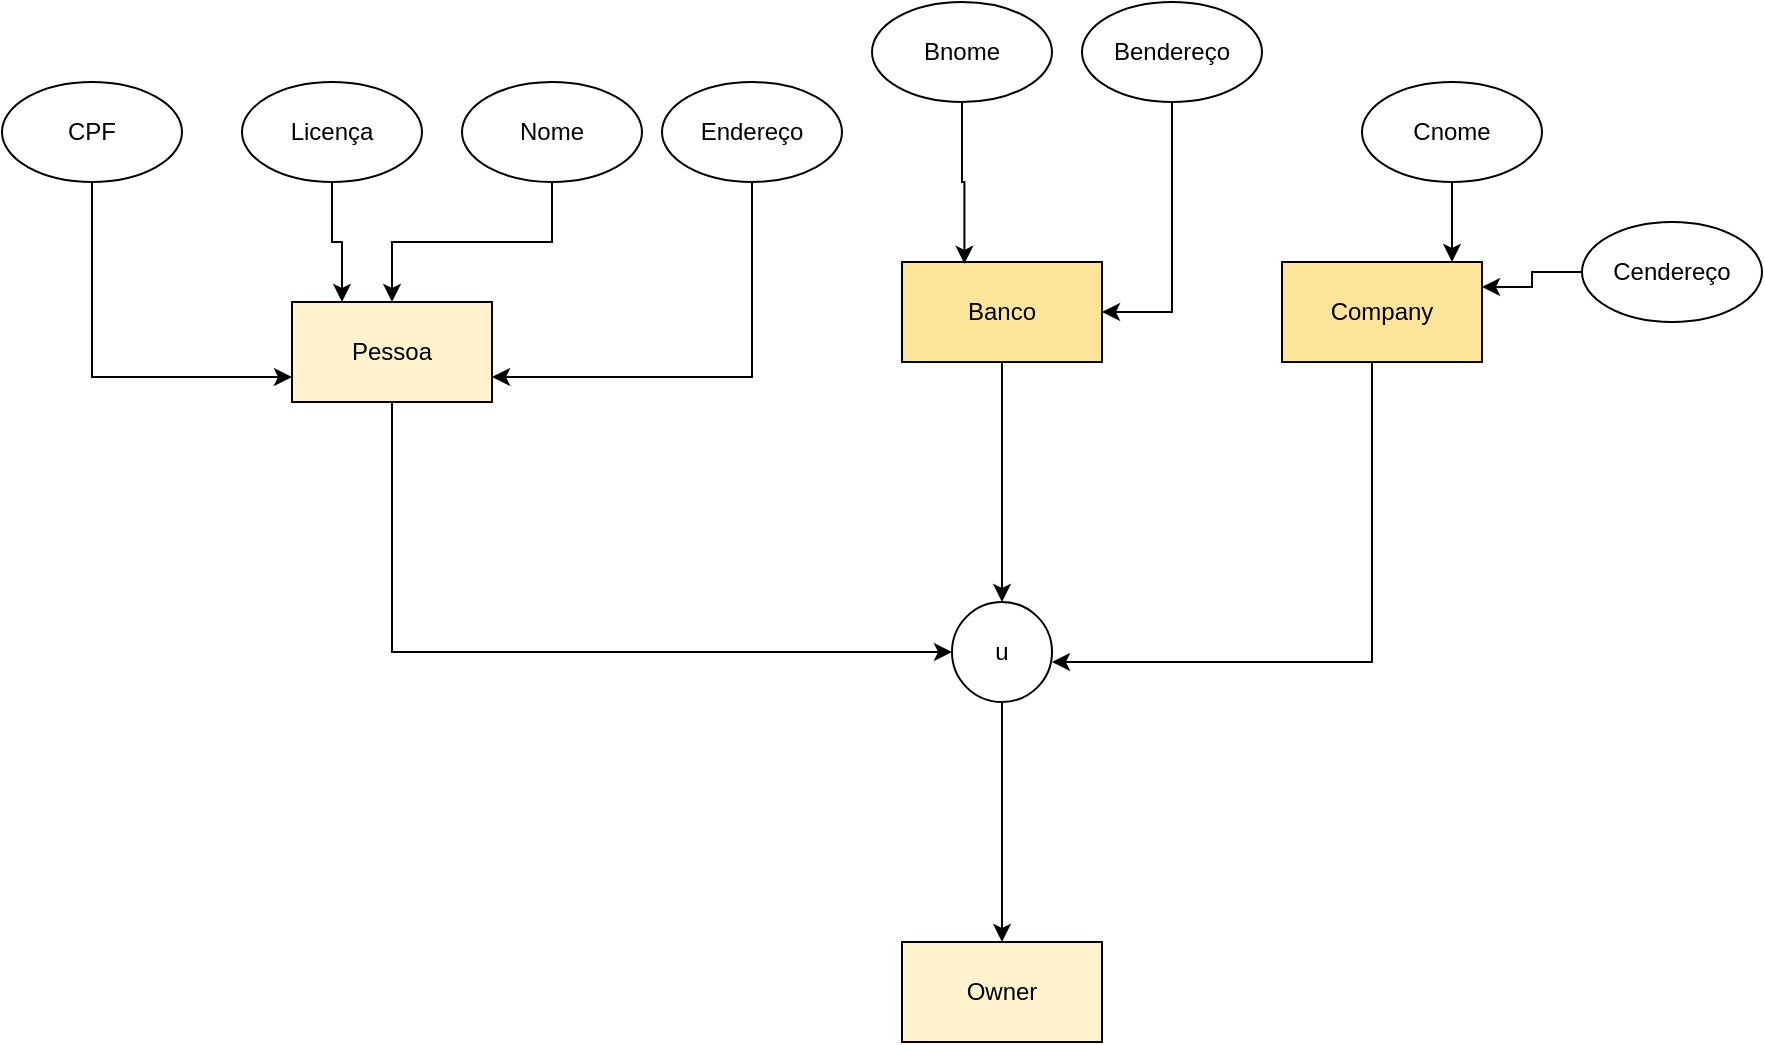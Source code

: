 <mxfile version="26.1.0">
  <diagram name="Página-1" id="wSkkp7BTBSVAgogr5LL1">
    <mxGraphModel dx="2327" dy="746" grid="1" gridSize="10" guides="1" tooltips="1" connect="1" arrows="1" fold="1" page="1" pageScale="1" pageWidth="827" pageHeight="1169" math="0" shadow="0">
      <root>
        <mxCell id="0" />
        <mxCell id="1" parent="0" />
        <mxCell id="1yPtZ_E6QyvTJHTA3R5b-12" style="edgeStyle=orthogonalEdgeStyle;rounded=0;orthogonalLoop=1;jettySize=auto;html=1;exitX=0.5;exitY=1;exitDx=0;exitDy=0;entryX=0.5;entryY=0;entryDx=0;entryDy=0;" edge="1" parent="1" source="DyeuLwuIHpsMSFXkWiEa-1" target="1yPtZ_E6QyvTJHTA3R5b-11">
          <mxGeometry relative="1" as="geometry" />
        </mxCell>
        <mxCell id="DyeuLwuIHpsMSFXkWiEa-1" value="u" style="ellipse;whiteSpace=wrap;html=1;aspect=fixed;" parent="1" vertex="1">
          <mxGeometry x="405" y="320" width="50" height="50" as="geometry" />
        </mxCell>
        <mxCell id="1yPtZ_E6QyvTJHTA3R5b-1" style="edgeStyle=orthogonalEdgeStyle;rounded=0;orthogonalLoop=1;jettySize=auto;html=1;exitX=0.5;exitY=1;exitDx=0;exitDy=0;entryX=0;entryY=0.5;entryDx=0;entryDy=0;" edge="1" parent="1" source="DyeuLwuIHpsMSFXkWiEa-2" target="DyeuLwuIHpsMSFXkWiEa-1">
          <mxGeometry relative="1" as="geometry" />
        </mxCell>
        <mxCell id="DyeuLwuIHpsMSFXkWiEa-2" value="Pessoa" style="rounded=0;whiteSpace=wrap;html=1;fillColor=light-dark(#FFF2CC,var(--ge-dark-color, #121212));" parent="1" vertex="1">
          <mxGeometry x="75" y="170" width="100" height="50" as="geometry" />
        </mxCell>
        <mxCell id="DyeuLwuIHpsMSFXkWiEa-5" style="edgeStyle=orthogonalEdgeStyle;rounded=0;orthogonalLoop=1;jettySize=auto;html=1;exitX=0.5;exitY=1;exitDx=0;exitDy=0;entryX=0.5;entryY=0;entryDx=0;entryDy=0;" parent="1" source="DyeuLwuIHpsMSFXkWiEa-3" target="DyeuLwuIHpsMSFXkWiEa-1" edge="1">
          <mxGeometry relative="1" as="geometry" />
        </mxCell>
        <mxCell id="DyeuLwuIHpsMSFXkWiEa-3" value="Banco" style="rounded=0;whiteSpace=wrap;html=1;fillColor=light-dark(#FFE599,var(--ge-dark-color, #121212));" parent="1" vertex="1">
          <mxGeometry x="380" y="150" width="100" height="50" as="geometry" />
        </mxCell>
        <mxCell id="DyeuLwuIHpsMSFXkWiEa-12" style="edgeStyle=orthogonalEdgeStyle;rounded=0;orthogonalLoop=1;jettySize=auto;html=1;exitX=0.5;exitY=1;exitDx=0;exitDy=0;" parent="1" edge="1">
          <mxGeometry relative="1" as="geometry">
            <mxPoint x="455" y="350" as="targetPoint" />
            <mxPoint x="615" y="200" as="sourcePoint" />
            <Array as="points">
              <mxPoint x="615" y="350" />
            </Array>
          </mxGeometry>
        </mxCell>
        <mxCell id="DyeuLwuIHpsMSFXkWiEa-4" value="Company" style="rounded=0;whiteSpace=wrap;html=1;fillColor=light-dark(#FFE599,var(--ge-dark-color, #121212));" parent="1" vertex="1">
          <mxGeometry x="570" y="150" width="100" height="50" as="geometry" />
        </mxCell>
        <mxCell id="DyeuLwuIHpsMSFXkWiEa-15" style="edgeStyle=orthogonalEdgeStyle;rounded=0;orthogonalLoop=1;jettySize=auto;html=1;exitX=0.5;exitY=1;exitDx=0;exitDy=0;entryX=0;entryY=0.75;entryDx=0;entryDy=0;" parent="1" source="DyeuLwuIHpsMSFXkWiEa-7" target="DyeuLwuIHpsMSFXkWiEa-2" edge="1">
          <mxGeometry relative="1" as="geometry" />
        </mxCell>
        <mxCell id="DyeuLwuIHpsMSFXkWiEa-7" value="CPF" style="ellipse;whiteSpace=wrap;html=1;" parent="1" vertex="1">
          <mxGeometry x="-70" y="60" width="90" height="50" as="geometry" />
        </mxCell>
        <mxCell id="DyeuLwuIHpsMSFXkWiEa-14" style="edgeStyle=orthogonalEdgeStyle;rounded=0;orthogonalLoop=1;jettySize=auto;html=1;exitX=0.5;exitY=1;exitDx=0;exitDy=0;entryX=0.5;entryY=0;entryDx=0;entryDy=0;" parent="1" source="DyeuLwuIHpsMSFXkWiEa-8" target="DyeuLwuIHpsMSFXkWiEa-2" edge="1">
          <mxGeometry relative="1" as="geometry" />
        </mxCell>
        <mxCell id="DyeuLwuIHpsMSFXkWiEa-8" value="Nome" style="ellipse;whiteSpace=wrap;html=1;" parent="1" vertex="1">
          <mxGeometry x="160" y="60" width="90" height="50" as="geometry" />
        </mxCell>
        <mxCell id="DyeuLwuIHpsMSFXkWiEa-16" style="edgeStyle=orthogonalEdgeStyle;rounded=0;orthogonalLoop=1;jettySize=auto;html=1;exitX=0.5;exitY=1;exitDx=0;exitDy=0;entryX=1;entryY=0.75;entryDx=0;entryDy=0;" parent="1" source="DyeuLwuIHpsMSFXkWiEa-9" target="DyeuLwuIHpsMSFXkWiEa-2" edge="1">
          <mxGeometry relative="1" as="geometry">
            <mxPoint x="220" y="200" as="targetPoint" />
          </mxGeometry>
        </mxCell>
        <mxCell id="DyeuLwuIHpsMSFXkWiEa-9" value="Endereço" style="ellipse;whiteSpace=wrap;html=1;" parent="1" vertex="1">
          <mxGeometry x="260" y="60" width="90" height="50" as="geometry" />
        </mxCell>
        <mxCell id="DyeuLwuIHpsMSFXkWiEa-18" style="edgeStyle=orthogonalEdgeStyle;rounded=0;orthogonalLoop=1;jettySize=auto;html=1;exitX=0.5;exitY=1;exitDx=0;exitDy=0;entryX=0.25;entryY=0;entryDx=0;entryDy=0;" parent="1" source="DyeuLwuIHpsMSFXkWiEa-17" target="DyeuLwuIHpsMSFXkWiEa-2" edge="1">
          <mxGeometry relative="1" as="geometry">
            <Array as="points">
              <mxPoint x="95" y="140" />
              <mxPoint x="100" y="140" />
            </Array>
          </mxGeometry>
        </mxCell>
        <mxCell id="DyeuLwuIHpsMSFXkWiEa-17" value="Licença" style="ellipse;whiteSpace=wrap;html=1;" parent="1" vertex="1">
          <mxGeometry x="50" y="60" width="90" height="50" as="geometry" />
        </mxCell>
        <mxCell id="1yPtZ_E6QyvTJHTA3R5b-2" value="Bnome" style="ellipse;whiteSpace=wrap;html=1;" vertex="1" parent="1">
          <mxGeometry x="365" y="20" width="90" height="50" as="geometry" />
        </mxCell>
        <mxCell id="1yPtZ_E6QyvTJHTA3R5b-5" style="edgeStyle=orthogonalEdgeStyle;rounded=0;orthogonalLoop=1;jettySize=auto;html=1;exitX=0.5;exitY=1;exitDx=0;exitDy=0;entryX=1;entryY=0.5;entryDx=0;entryDy=0;" edge="1" parent="1" source="1yPtZ_E6QyvTJHTA3R5b-3" target="DyeuLwuIHpsMSFXkWiEa-3">
          <mxGeometry relative="1" as="geometry" />
        </mxCell>
        <mxCell id="1yPtZ_E6QyvTJHTA3R5b-3" value="Bendereço" style="ellipse;whiteSpace=wrap;html=1;" vertex="1" parent="1">
          <mxGeometry x="470" y="20" width="90" height="50" as="geometry" />
        </mxCell>
        <mxCell id="1yPtZ_E6QyvTJHTA3R5b-6" style="edgeStyle=orthogonalEdgeStyle;rounded=0;orthogonalLoop=1;jettySize=auto;html=1;exitX=0.5;exitY=1;exitDx=0;exitDy=0;entryX=0.312;entryY=0.018;entryDx=0;entryDy=0;entryPerimeter=0;" edge="1" parent="1" source="1yPtZ_E6QyvTJHTA3R5b-2" target="DyeuLwuIHpsMSFXkWiEa-3">
          <mxGeometry relative="1" as="geometry" />
        </mxCell>
        <mxCell id="1yPtZ_E6QyvTJHTA3R5b-7" value="Cnome" style="ellipse;whiteSpace=wrap;html=1;" vertex="1" parent="1">
          <mxGeometry x="610" y="60" width="90" height="50" as="geometry" />
        </mxCell>
        <mxCell id="1yPtZ_E6QyvTJHTA3R5b-10" style="edgeStyle=orthogonalEdgeStyle;rounded=0;orthogonalLoop=1;jettySize=auto;html=1;exitX=0;exitY=0.5;exitDx=0;exitDy=0;entryX=1;entryY=0.25;entryDx=0;entryDy=0;" edge="1" parent="1" source="1yPtZ_E6QyvTJHTA3R5b-8" target="DyeuLwuIHpsMSFXkWiEa-4">
          <mxGeometry relative="1" as="geometry" />
        </mxCell>
        <mxCell id="1yPtZ_E6QyvTJHTA3R5b-8" value="Cendereço" style="ellipse;whiteSpace=wrap;html=1;" vertex="1" parent="1">
          <mxGeometry x="720" y="130" width="90" height="50" as="geometry" />
        </mxCell>
        <mxCell id="1yPtZ_E6QyvTJHTA3R5b-9" style="edgeStyle=orthogonalEdgeStyle;rounded=0;orthogonalLoop=1;jettySize=auto;html=1;exitX=0.5;exitY=1;exitDx=0;exitDy=0;entryX=0.85;entryY=0;entryDx=0;entryDy=0;entryPerimeter=0;" edge="1" parent="1" source="1yPtZ_E6QyvTJHTA3R5b-7" target="DyeuLwuIHpsMSFXkWiEa-4">
          <mxGeometry relative="1" as="geometry" />
        </mxCell>
        <mxCell id="1yPtZ_E6QyvTJHTA3R5b-11" value="Owner" style="rounded=0;whiteSpace=wrap;html=1;fillColor=light-dark(#FFF2CC,var(--ge-dark-color, #121212));" vertex="1" parent="1">
          <mxGeometry x="380" y="490" width="100" height="50" as="geometry" />
        </mxCell>
      </root>
    </mxGraphModel>
  </diagram>
</mxfile>

